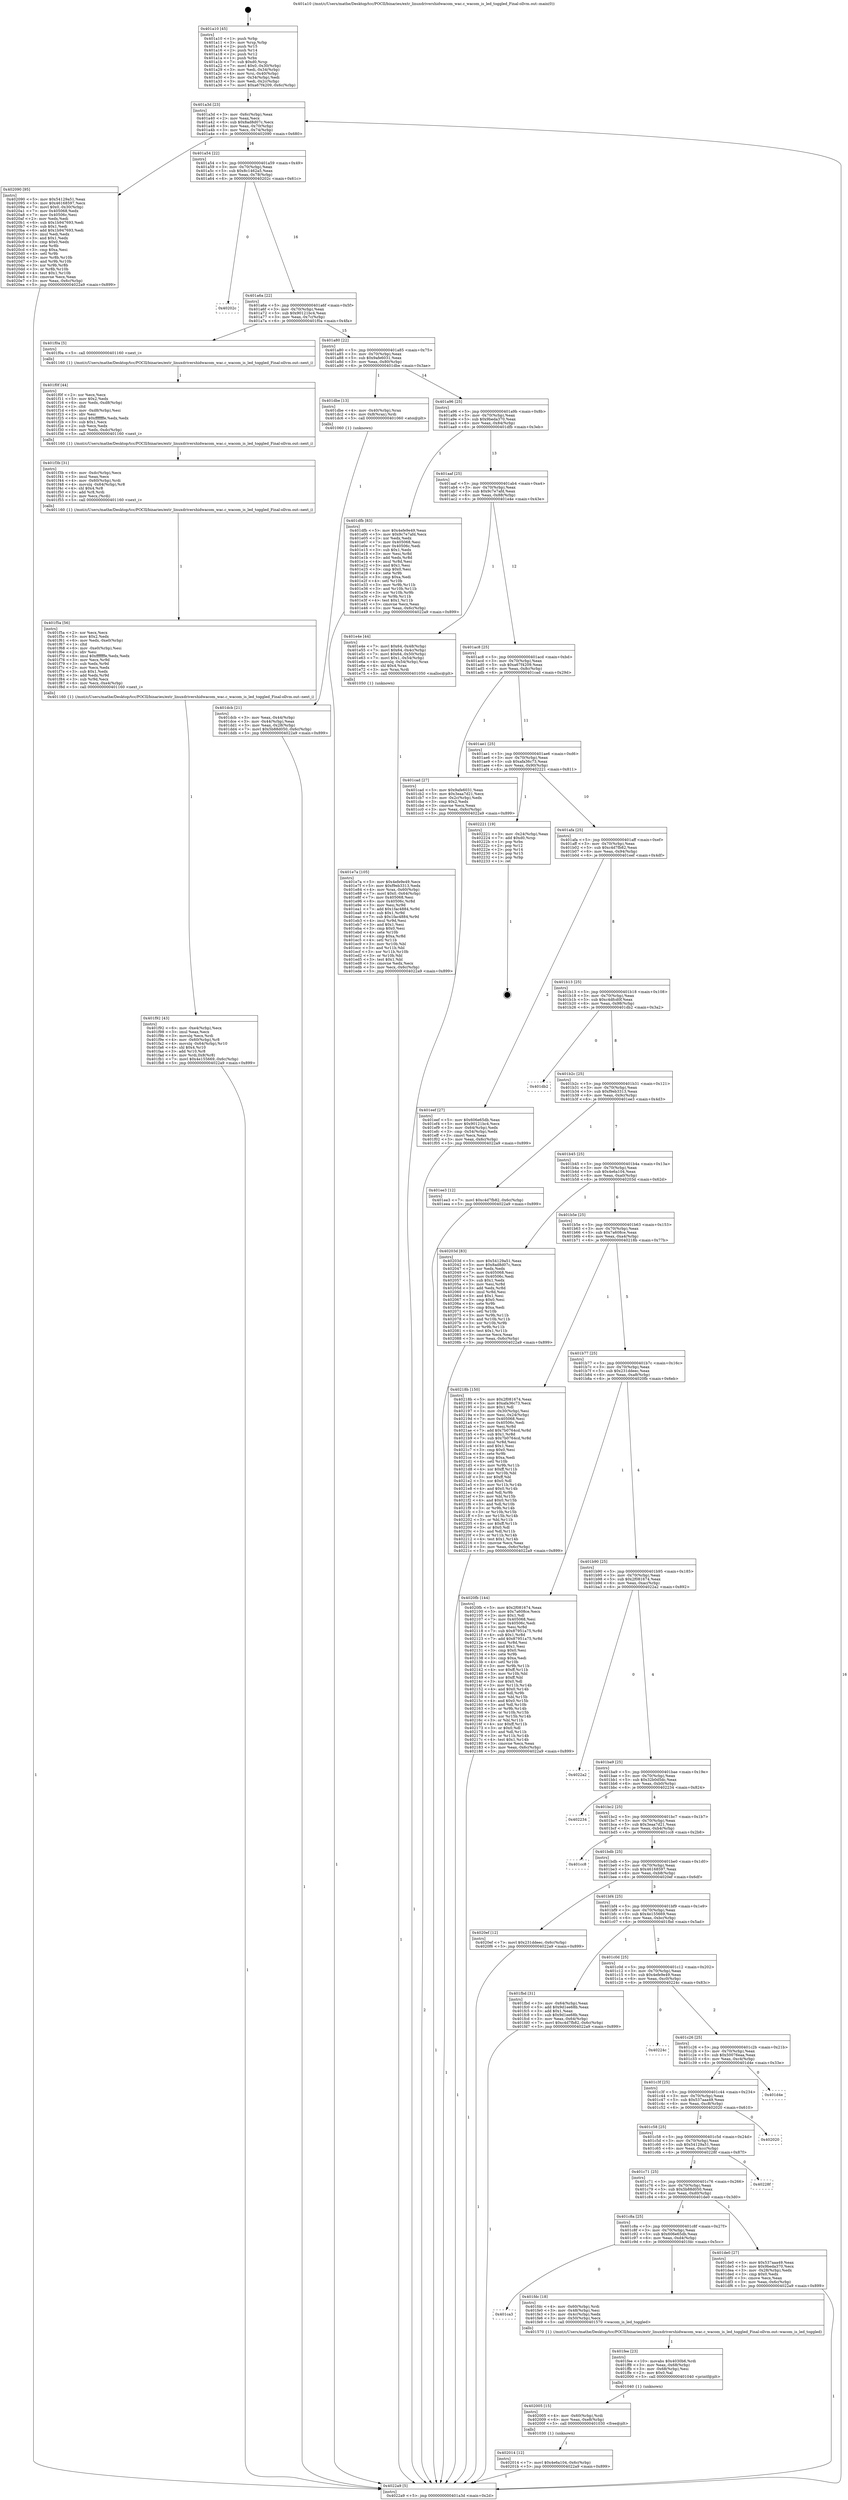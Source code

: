 digraph "0x401a10" {
  label = "0x401a10 (/mnt/c/Users/mathe/Desktop/tcc/POCII/binaries/extr_linuxdrivershidwacom_wac.c_wacom_is_led_toggled_Final-ollvm.out::main(0))"
  labelloc = "t"
  node[shape=record]

  Entry [label="",width=0.3,height=0.3,shape=circle,fillcolor=black,style=filled]
  "0x401a3d" [label="{
     0x401a3d [23]\l
     | [instrs]\l
     &nbsp;&nbsp;0x401a3d \<+3\>: mov -0x6c(%rbp),%eax\l
     &nbsp;&nbsp;0x401a40 \<+2\>: mov %eax,%ecx\l
     &nbsp;&nbsp;0x401a42 \<+6\>: sub $0x8ad8d07c,%ecx\l
     &nbsp;&nbsp;0x401a48 \<+3\>: mov %eax,-0x70(%rbp)\l
     &nbsp;&nbsp;0x401a4b \<+3\>: mov %ecx,-0x74(%rbp)\l
     &nbsp;&nbsp;0x401a4e \<+6\>: je 0000000000402090 \<main+0x680\>\l
  }"]
  "0x402090" [label="{
     0x402090 [95]\l
     | [instrs]\l
     &nbsp;&nbsp;0x402090 \<+5\>: mov $0x54129a51,%eax\l
     &nbsp;&nbsp;0x402095 \<+5\>: mov $0x46168597,%ecx\l
     &nbsp;&nbsp;0x40209a \<+7\>: movl $0x0,-0x30(%rbp)\l
     &nbsp;&nbsp;0x4020a1 \<+7\>: mov 0x405068,%edx\l
     &nbsp;&nbsp;0x4020a8 \<+7\>: mov 0x40506c,%esi\l
     &nbsp;&nbsp;0x4020af \<+2\>: mov %edx,%edi\l
     &nbsp;&nbsp;0x4020b1 \<+6\>: sub $0x1b947693,%edi\l
     &nbsp;&nbsp;0x4020b7 \<+3\>: sub $0x1,%edi\l
     &nbsp;&nbsp;0x4020ba \<+6\>: add $0x1b947693,%edi\l
     &nbsp;&nbsp;0x4020c0 \<+3\>: imul %edi,%edx\l
     &nbsp;&nbsp;0x4020c3 \<+3\>: and $0x1,%edx\l
     &nbsp;&nbsp;0x4020c6 \<+3\>: cmp $0x0,%edx\l
     &nbsp;&nbsp;0x4020c9 \<+4\>: sete %r8b\l
     &nbsp;&nbsp;0x4020cd \<+3\>: cmp $0xa,%esi\l
     &nbsp;&nbsp;0x4020d0 \<+4\>: setl %r9b\l
     &nbsp;&nbsp;0x4020d4 \<+3\>: mov %r8b,%r10b\l
     &nbsp;&nbsp;0x4020d7 \<+3\>: and %r9b,%r10b\l
     &nbsp;&nbsp;0x4020da \<+3\>: xor %r9b,%r8b\l
     &nbsp;&nbsp;0x4020dd \<+3\>: or %r8b,%r10b\l
     &nbsp;&nbsp;0x4020e0 \<+4\>: test $0x1,%r10b\l
     &nbsp;&nbsp;0x4020e4 \<+3\>: cmovne %ecx,%eax\l
     &nbsp;&nbsp;0x4020e7 \<+3\>: mov %eax,-0x6c(%rbp)\l
     &nbsp;&nbsp;0x4020ea \<+5\>: jmp 00000000004022a9 \<main+0x899\>\l
  }"]
  "0x401a54" [label="{
     0x401a54 [22]\l
     | [instrs]\l
     &nbsp;&nbsp;0x401a54 \<+5\>: jmp 0000000000401a59 \<main+0x49\>\l
     &nbsp;&nbsp;0x401a59 \<+3\>: mov -0x70(%rbp),%eax\l
     &nbsp;&nbsp;0x401a5c \<+5\>: sub $0x8c1462a5,%eax\l
     &nbsp;&nbsp;0x401a61 \<+3\>: mov %eax,-0x78(%rbp)\l
     &nbsp;&nbsp;0x401a64 \<+6\>: je 000000000040202c \<main+0x61c\>\l
  }"]
  Exit [label="",width=0.3,height=0.3,shape=circle,fillcolor=black,style=filled,peripheries=2]
  "0x40202c" [label="{
     0x40202c\l
  }", style=dashed]
  "0x401a6a" [label="{
     0x401a6a [22]\l
     | [instrs]\l
     &nbsp;&nbsp;0x401a6a \<+5\>: jmp 0000000000401a6f \<main+0x5f\>\l
     &nbsp;&nbsp;0x401a6f \<+3\>: mov -0x70(%rbp),%eax\l
     &nbsp;&nbsp;0x401a72 \<+5\>: sub $0x90121bc4,%eax\l
     &nbsp;&nbsp;0x401a77 \<+3\>: mov %eax,-0x7c(%rbp)\l
     &nbsp;&nbsp;0x401a7a \<+6\>: je 0000000000401f0a \<main+0x4fa\>\l
  }"]
  "0x402014" [label="{
     0x402014 [12]\l
     | [instrs]\l
     &nbsp;&nbsp;0x402014 \<+7\>: movl $0x4e6a104,-0x6c(%rbp)\l
     &nbsp;&nbsp;0x40201b \<+5\>: jmp 00000000004022a9 \<main+0x899\>\l
  }"]
  "0x401f0a" [label="{
     0x401f0a [5]\l
     | [instrs]\l
     &nbsp;&nbsp;0x401f0a \<+5\>: call 0000000000401160 \<next_i\>\l
     | [calls]\l
     &nbsp;&nbsp;0x401160 \{1\} (/mnt/c/Users/mathe/Desktop/tcc/POCII/binaries/extr_linuxdrivershidwacom_wac.c_wacom_is_led_toggled_Final-ollvm.out::next_i)\l
  }"]
  "0x401a80" [label="{
     0x401a80 [22]\l
     | [instrs]\l
     &nbsp;&nbsp;0x401a80 \<+5\>: jmp 0000000000401a85 \<main+0x75\>\l
     &nbsp;&nbsp;0x401a85 \<+3\>: mov -0x70(%rbp),%eax\l
     &nbsp;&nbsp;0x401a88 \<+5\>: sub $0x9afe6031,%eax\l
     &nbsp;&nbsp;0x401a8d \<+3\>: mov %eax,-0x80(%rbp)\l
     &nbsp;&nbsp;0x401a90 \<+6\>: je 0000000000401dbe \<main+0x3ae\>\l
  }"]
  "0x402005" [label="{
     0x402005 [15]\l
     | [instrs]\l
     &nbsp;&nbsp;0x402005 \<+4\>: mov -0x60(%rbp),%rdi\l
     &nbsp;&nbsp;0x402009 \<+6\>: mov %eax,-0xe8(%rbp)\l
     &nbsp;&nbsp;0x40200f \<+5\>: call 0000000000401030 \<free@plt\>\l
     | [calls]\l
     &nbsp;&nbsp;0x401030 \{1\} (unknown)\l
  }"]
  "0x401dbe" [label="{
     0x401dbe [13]\l
     | [instrs]\l
     &nbsp;&nbsp;0x401dbe \<+4\>: mov -0x40(%rbp),%rax\l
     &nbsp;&nbsp;0x401dc2 \<+4\>: mov 0x8(%rax),%rdi\l
     &nbsp;&nbsp;0x401dc6 \<+5\>: call 0000000000401060 \<atoi@plt\>\l
     | [calls]\l
     &nbsp;&nbsp;0x401060 \{1\} (unknown)\l
  }"]
  "0x401a96" [label="{
     0x401a96 [25]\l
     | [instrs]\l
     &nbsp;&nbsp;0x401a96 \<+5\>: jmp 0000000000401a9b \<main+0x8b\>\l
     &nbsp;&nbsp;0x401a9b \<+3\>: mov -0x70(%rbp),%eax\l
     &nbsp;&nbsp;0x401a9e \<+5\>: sub $0x9beda370,%eax\l
     &nbsp;&nbsp;0x401aa3 \<+6\>: mov %eax,-0x84(%rbp)\l
     &nbsp;&nbsp;0x401aa9 \<+6\>: je 0000000000401dfb \<main+0x3eb\>\l
  }"]
  "0x401fee" [label="{
     0x401fee [23]\l
     | [instrs]\l
     &nbsp;&nbsp;0x401fee \<+10\>: movabs $0x4030b6,%rdi\l
     &nbsp;&nbsp;0x401ff8 \<+3\>: mov %eax,-0x68(%rbp)\l
     &nbsp;&nbsp;0x401ffb \<+3\>: mov -0x68(%rbp),%esi\l
     &nbsp;&nbsp;0x401ffe \<+2\>: mov $0x0,%al\l
     &nbsp;&nbsp;0x402000 \<+5\>: call 0000000000401040 \<printf@plt\>\l
     | [calls]\l
     &nbsp;&nbsp;0x401040 \{1\} (unknown)\l
  }"]
  "0x401dfb" [label="{
     0x401dfb [83]\l
     | [instrs]\l
     &nbsp;&nbsp;0x401dfb \<+5\>: mov $0x4efe9e49,%eax\l
     &nbsp;&nbsp;0x401e00 \<+5\>: mov $0x9c7e7afd,%ecx\l
     &nbsp;&nbsp;0x401e05 \<+2\>: xor %edx,%edx\l
     &nbsp;&nbsp;0x401e07 \<+7\>: mov 0x405068,%esi\l
     &nbsp;&nbsp;0x401e0e \<+7\>: mov 0x40506c,%edi\l
     &nbsp;&nbsp;0x401e15 \<+3\>: sub $0x1,%edx\l
     &nbsp;&nbsp;0x401e18 \<+3\>: mov %esi,%r8d\l
     &nbsp;&nbsp;0x401e1b \<+3\>: add %edx,%r8d\l
     &nbsp;&nbsp;0x401e1e \<+4\>: imul %r8d,%esi\l
     &nbsp;&nbsp;0x401e22 \<+3\>: and $0x1,%esi\l
     &nbsp;&nbsp;0x401e25 \<+3\>: cmp $0x0,%esi\l
     &nbsp;&nbsp;0x401e28 \<+4\>: sete %r9b\l
     &nbsp;&nbsp;0x401e2c \<+3\>: cmp $0xa,%edi\l
     &nbsp;&nbsp;0x401e2f \<+4\>: setl %r10b\l
     &nbsp;&nbsp;0x401e33 \<+3\>: mov %r9b,%r11b\l
     &nbsp;&nbsp;0x401e36 \<+3\>: and %r10b,%r11b\l
     &nbsp;&nbsp;0x401e39 \<+3\>: xor %r10b,%r9b\l
     &nbsp;&nbsp;0x401e3c \<+3\>: or %r9b,%r11b\l
     &nbsp;&nbsp;0x401e3f \<+4\>: test $0x1,%r11b\l
     &nbsp;&nbsp;0x401e43 \<+3\>: cmovne %ecx,%eax\l
     &nbsp;&nbsp;0x401e46 \<+3\>: mov %eax,-0x6c(%rbp)\l
     &nbsp;&nbsp;0x401e49 \<+5\>: jmp 00000000004022a9 \<main+0x899\>\l
  }"]
  "0x401aaf" [label="{
     0x401aaf [25]\l
     | [instrs]\l
     &nbsp;&nbsp;0x401aaf \<+5\>: jmp 0000000000401ab4 \<main+0xa4\>\l
     &nbsp;&nbsp;0x401ab4 \<+3\>: mov -0x70(%rbp),%eax\l
     &nbsp;&nbsp;0x401ab7 \<+5\>: sub $0x9c7e7afd,%eax\l
     &nbsp;&nbsp;0x401abc \<+6\>: mov %eax,-0x88(%rbp)\l
     &nbsp;&nbsp;0x401ac2 \<+6\>: je 0000000000401e4e \<main+0x43e\>\l
  }"]
  "0x401ca3" [label="{
     0x401ca3\l
  }", style=dashed]
  "0x401e4e" [label="{
     0x401e4e [44]\l
     | [instrs]\l
     &nbsp;&nbsp;0x401e4e \<+7\>: movl $0x64,-0x48(%rbp)\l
     &nbsp;&nbsp;0x401e55 \<+7\>: movl $0x64,-0x4c(%rbp)\l
     &nbsp;&nbsp;0x401e5c \<+7\>: movl $0x64,-0x50(%rbp)\l
     &nbsp;&nbsp;0x401e63 \<+7\>: movl $0x1,-0x54(%rbp)\l
     &nbsp;&nbsp;0x401e6a \<+4\>: movslq -0x54(%rbp),%rax\l
     &nbsp;&nbsp;0x401e6e \<+4\>: shl $0x4,%rax\l
     &nbsp;&nbsp;0x401e72 \<+3\>: mov %rax,%rdi\l
     &nbsp;&nbsp;0x401e75 \<+5\>: call 0000000000401050 \<malloc@plt\>\l
     | [calls]\l
     &nbsp;&nbsp;0x401050 \{1\} (unknown)\l
  }"]
  "0x401ac8" [label="{
     0x401ac8 [25]\l
     | [instrs]\l
     &nbsp;&nbsp;0x401ac8 \<+5\>: jmp 0000000000401acd \<main+0xbd\>\l
     &nbsp;&nbsp;0x401acd \<+3\>: mov -0x70(%rbp),%eax\l
     &nbsp;&nbsp;0x401ad0 \<+5\>: sub $0xa67f4209,%eax\l
     &nbsp;&nbsp;0x401ad5 \<+6\>: mov %eax,-0x8c(%rbp)\l
     &nbsp;&nbsp;0x401adb \<+6\>: je 0000000000401cad \<main+0x29d\>\l
  }"]
  "0x401fdc" [label="{
     0x401fdc [18]\l
     | [instrs]\l
     &nbsp;&nbsp;0x401fdc \<+4\>: mov -0x60(%rbp),%rdi\l
     &nbsp;&nbsp;0x401fe0 \<+3\>: mov -0x48(%rbp),%esi\l
     &nbsp;&nbsp;0x401fe3 \<+3\>: mov -0x4c(%rbp),%edx\l
     &nbsp;&nbsp;0x401fe6 \<+3\>: mov -0x50(%rbp),%ecx\l
     &nbsp;&nbsp;0x401fe9 \<+5\>: call 0000000000401570 \<wacom_is_led_toggled\>\l
     | [calls]\l
     &nbsp;&nbsp;0x401570 \{1\} (/mnt/c/Users/mathe/Desktop/tcc/POCII/binaries/extr_linuxdrivershidwacom_wac.c_wacom_is_led_toggled_Final-ollvm.out::wacom_is_led_toggled)\l
  }"]
  "0x401cad" [label="{
     0x401cad [27]\l
     | [instrs]\l
     &nbsp;&nbsp;0x401cad \<+5\>: mov $0x9afe6031,%eax\l
     &nbsp;&nbsp;0x401cb2 \<+5\>: mov $0x3eaa7d21,%ecx\l
     &nbsp;&nbsp;0x401cb7 \<+3\>: mov -0x2c(%rbp),%edx\l
     &nbsp;&nbsp;0x401cba \<+3\>: cmp $0x2,%edx\l
     &nbsp;&nbsp;0x401cbd \<+3\>: cmovne %ecx,%eax\l
     &nbsp;&nbsp;0x401cc0 \<+3\>: mov %eax,-0x6c(%rbp)\l
     &nbsp;&nbsp;0x401cc3 \<+5\>: jmp 00000000004022a9 \<main+0x899\>\l
  }"]
  "0x401ae1" [label="{
     0x401ae1 [25]\l
     | [instrs]\l
     &nbsp;&nbsp;0x401ae1 \<+5\>: jmp 0000000000401ae6 \<main+0xd6\>\l
     &nbsp;&nbsp;0x401ae6 \<+3\>: mov -0x70(%rbp),%eax\l
     &nbsp;&nbsp;0x401ae9 \<+5\>: sub $0xafa36c73,%eax\l
     &nbsp;&nbsp;0x401aee \<+6\>: mov %eax,-0x90(%rbp)\l
     &nbsp;&nbsp;0x401af4 \<+6\>: je 0000000000402221 \<main+0x811\>\l
  }"]
  "0x4022a9" [label="{
     0x4022a9 [5]\l
     | [instrs]\l
     &nbsp;&nbsp;0x4022a9 \<+5\>: jmp 0000000000401a3d \<main+0x2d\>\l
  }"]
  "0x401a10" [label="{
     0x401a10 [45]\l
     | [instrs]\l
     &nbsp;&nbsp;0x401a10 \<+1\>: push %rbp\l
     &nbsp;&nbsp;0x401a11 \<+3\>: mov %rsp,%rbp\l
     &nbsp;&nbsp;0x401a14 \<+2\>: push %r15\l
     &nbsp;&nbsp;0x401a16 \<+2\>: push %r14\l
     &nbsp;&nbsp;0x401a18 \<+2\>: push %r12\l
     &nbsp;&nbsp;0x401a1a \<+1\>: push %rbx\l
     &nbsp;&nbsp;0x401a1b \<+7\>: sub $0xd0,%rsp\l
     &nbsp;&nbsp;0x401a22 \<+7\>: movl $0x0,-0x30(%rbp)\l
     &nbsp;&nbsp;0x401a29 \<+3\>: mov %edi,-0x34(%rbp)\l
     &nbsp;&nbsp;0x401a2c \<+4\>: mov %rsi,-0x40(%rbp)\l
     &nbsp;&nbsp;0x401a30 \<+3\>: mov -0x34(%rbp),%edi\l
     &nbsp;&nbsp;0x401a33 \<+3\>: mov %edi,-0x2c(%rbp)\l
     &nbsp;&nbsp;0x401a36 \<+7\>: movl $0xa67f4209,-0x6c(%rbp)\l
  }"]
  "0x401dcb" [label="{
     0x401dcb [21]\l
     | [instrs]\l
     &nbsp;&nbsp;0x401dcb \<+3\>: mov %eax,-0x44(%rbp)\l
     &nbsp;&nbsp;0x401dce \<+3\>: mov -0x44(%rbp),%eax\l
     &nbsp;&nbsp;0x401dd1 \<+3\>: mov %eax,-0x28(%rbp)\l
     &nbsp;&nbsp;0x401dd4 \<+7\>: movl $0x5b88d050,-0x6c(%rbp)\l
     &nbsp;&nbsp;0x401ddb \<+5\>: jmp 00000000004022a9 \<main+0x899\>\l
  }"]
  "0x401f92" [label="{
     0x401f92 [43]\l
     | [instrs]\l
     &nbsp;&nbsp;0x401f92 \<+6\>: mov -0xe4(%rbp),%ecx\l
     &nbsp;&nbsp;0x401f98 \<+3\>: imul %eax,%ecx\l
     &nbsp;&nbsp;0x401f9b \<+3\>: movslq %ecx,%rdi\l
     &nbsp;&nbsp;0x401f9e \<+4\>: mov -0x60(%rbp),%r8\l
     &nbsp;&nbsp;0x401fa2 \<+4\>: movslq -0x64(%rbp),%r10\l
     &nbsp;&nbsp;0x401fa6 \<+4\>: shl $0x4,%r10\l
     &nbsp;&nbsp;0x401faa \<+3\>: add %r10,%r8\l
     &nbsp;&nbsp;0x401fad \<+4\>: mov %rdi,0x8(%r8)\l
     &nbsp;&nbsp;0x401fb1 \<+7\>: movl $0x4e155669,-0x6c(%rbp)\l
     &nbsp;&nbsp;0x401fb8 \<+5\>: jmp 00000000004022a9 \<main+0x899\>\l
  }"]
  "0x402221" [label="{
     0x402221 [19]\l
     | [instrs]\l
     &nbsp;&nbsp;0x402221 \<+3\>: mov -0x24(%rbp),%eax\l
     &nbsp;&nbsp;0x402224 \<+7\>: add $0xd0,%rsp\l
     &nbsp;&nbsp;0x40222b \<+1\>: pop %rbx\l
     &nbsp;&nbsp;0x40222c \<+2\>: pop %r12\l
     &nbsp;&nbsp;0x40222e \<+2\>: pop %r14\l
     &nbsp;&nbsp;0x402230 \<+2\>: pop %r15\l
     &nbsp;&nbsp;0x402232 \<+1\>: pop %rbp\l
     &nbsp;&nbsp;0x402233 \<+1\>: ret\l
  }"]
  "0x401afa" [label="{
     0x401afa [25]\l
     | [instrs]\l
     &nbsp;&nbsp;0x401afa \<+5\>: jmp 0000000000401aff \<main+0xef\>\l
     &nbsp;&nbsp;0x401aff \<+3\>: mov -0x70(%rbp),%eax\l
     &nbsp;&nbsp;0x401b02 \<+5\>: sub $0xc4d7fb82,%eax\l
     &nbsp;&nbsp;0x401b07 \<+6\>: mov %eax,-0x94(%rbp)\l
     &nbsp;&nbsp;0x401b0d \<+6\>: je 0000000000401eef \<main+0x4df\>\l
  }"]
  "0x401f5a" [label="{
     0x401f5a [56]\l
     | [instrs]\l
     &nbsp;&nbsp;0x401f5a \<+2\>: xor %ecx,%ecx\l
     &nbsp;&nbsp;0x401f5c \<+5\>: mov $0x2,%edx\l
     &nbsp;&nbsp;0x401f61 \<+6\>: mov %edx,-0xe0(%rbp)\l
     &nbsp;&nbsp;0x401f67 \<+1\>: cltd\l
     &nbsp;&nbsp;0x401f68 \<+6\>: mov -0xe0(%rbp),%esi\l
     &nbsp;&nbsp;0x401f6e \<+2\>: idiv %esi\l
     &nbsp;&nbsp;0x401f70 \<+6\>: imul $0xfffffffe,%edx,%edx\l
     &nbsp;&nbsp;0x401f76 \<+3\>: mov %ecx,%r9d\l
     &nbsp;&nbsp;0x401f79 \<+3\>: sub %edx,%r9d\l
     &nbsp;&nbsp;0x401f7c \<+2\>: mov %ecx,%edx\l
     &nbsp;&nbsp;0x401f7e \<+3\>: sub $0x1,%edx\l
     &nbsp;&nbsp;0x401f81 \<+3\>: add %edx,%r9d\l
     &nbsp;&nbsp;0x401f84 \<+3\>: sub %r9d,%ecx\l
     &nbsp;&nbsp;0x401f87 \<+6\>: mov %ecx,-0xe4(%rbp)\l
     &nbsp;&nbsp;0x401f8d \<+5\>: call 0000000000401160 \<next_i\>\l
     | [calls]\l
     &nbsp;&nbsp;0x401160 \{1\} (/mnt/c/Users/mathe/Desktop/tcc/POCII/binaries/extr_linuxdrivershidwacom_wac.c_wacom_is_led_toggled_Final-ollvm.out::next_i)\l
  }"]
  "0x401eef" [label="{
     0x401eef [27]\l
     | [instrs]\l
     &nbsp;&nbsp;0x401eef \<+5\>: mov $0x606e65db,%eax\l
     &nbsp;&nbsp;0x401ef4 \<+5\>: mov $0x90121bc4,%ecx\l
     &nbsp;&nbsp;0x401ef9 \<+3\>: mov -0x64(%rbp),%edx\l
     &nbsp;&nbsp;0x401efc \<+3\>: cmp -0x54(%rbp),%edx\l
     &nbsp;&nbsp;0x401eff \<+3\>: cmovl %ecx,%eax\l
     &nbsp;&nbsp;0x401f02 \<+3\>: mov %eax,-0x6c(%rbp)\l
     &nbsp;&nbsp;0x401f05 \<+5\>: jmp 00000000004022a9 \<main+0x899\>\l
  }"]
  "0x401b13" [label="{
     0x401b13 [25]\l
     | [instrs]\l
     &nbsp;&nbsp;0x401b13 \<+5\>: jmp 0000000000401b18 \<main+0x108\>\l
     &nbsp;&nbsp;0x401b18 \<+3\>: mov -0x70(%rbp),%eax\l
     &nbsp;&nbsp;0x401b1b \<+5\>: sub $0xc4dfcd0f,%eax\l
     &nbsp;&nbsp;0x401b20 \<+6\>: mov %eax,-0x98(%rbp)\l
     &nbsp;&nbsp;0x401b26 \<+6\>: je 0000000000401db2 \<main+0x3a2\>\l
  }"]
  "0x401f3b" [label="{
     0x401f3b [31]\l
     | [instrs]\l
     &nbsp;&nbsp;0x401f3b \<+6\>: mov -0xdc(%rbp),%ecx\l
     &nbsp;&nbsp;0x401f41 \<+3\>: imul %eax,%ecx\l
     &nbsp;&nbsp;0x401f44 \<+4\>: mov -0x60(%rbp),%rdi\l
     &nbsp;&nbsp;0x401f48 \<+4\>: movslq -0x64(%rbp),%r8\l
     &nbsp;&nbsp;0x401f4c \<+4\>: shl $0x4,%r8\l
     &nbsp;&nbsp;0x401f50 \<+3\>: add %r8,%rdi\l
     &nbsp;&nbsp;0x401f53 \<+2\>: mov %ecx,(%rdi)\l
     &nbsp;&nbsp;0x401f55 \<+5\>: call 0000000000401160 \<next_i\>\l
     | [calls]\l
     &nbsp;&nbsp;0x401160 \{1\} (/mnt/c/Users/mathe/Desktop/tcc/POCII/binaries/extr_linuxdrivershidwacom_wac.c_wacom_is_led_toggled_Final-ollvm.out::next_i)\l
  }"]
  "0x401db2" [label="{
     0x401db2\l
  }", style=dashed]
  "0x401b2c" [label="{
     0x401b2c [25]\l
     | [instrs]\l
     &nbsp;&nbsp;0x401b2c \<+5\>: jmp 0000000000401b31 \<main+0x121\>\l
     &nbsp;&nbsp;0x401b31 \<+3\>: mov -0x70(%rbp),%eax\l
     &nbsp;&nbsp;0x401b34 \<+5\>: sub $0xf9eb3313,%eax\l
     &nbsp;&nbsp;0x401b39 \<+6\>: mov %eax,-0x9c(%rbp)\l
     &nbsp;&nbsp;0x401b3f \<+6\>: je 0000000000401ee3 \<main+0x4d3\>\l
  }"]
  "0x401f0f" [label="{
     0x401f0f [44]\l
     | [instrs]\l
     &nbsp;&nbsp;0x401f0f \<+2\>: xor %ecx,%ecx\l
     &nbsp;&nbsp;0x401f11 \<+5\>: mov $0x2,%edx\l
     &nbsp;&nbsp;0x401f16 \<+6\>: mov %edx,-0xd8(%rbp)\l
     &nbsp;&nbsp;0x401f1c \<+1\>: cltd\l
     &nbsp;&nbsp;0x401f1d \<+6\>: mov -0xd8(%rbp),%esi\l
     &nbsp;&nbsp;0x401f23 \<+2\>: idiv %esi\l
     &nbsp;&nbsp;0x401f25 \<+6\>: imul $0xfffffffe,%edx,%edx\l
     &nbsp;&nbsp;0x401f2b \<+3\>: sub $0x1,%ecx\l
     &nbsp;&nbsp;0x401f2e \<+2\>: sub %ecx,%edx\l
     &nbsp;&nbsp;0x401f30 \<+6\>: mov %edx,-0xdc(%rbp)\l
     &nbsp;&nbsp;0x401f36 \<+5\>: call 0000000000401160 \<next_i\>\l
     | [calls]\l
     &nbsp;&nbsp;0x401160 \{1\} (/mnt/c/Users/mathe/Desktop/tcc/POCII/binaries/extr_linuxdrivershidwacom_wac.c_wacom_is_led_toggled_Final-ollvm.out::next_i)\l
  }"]
  "0x401ee3" [label="{
     0x401ee3 [12]\l
     | [instrs]\l
     &nbsp;&nbsp;0x401ee3 \<+7\>: movl $0xc4d7fb82,-0x6c(%rbp)\l
     &nbsp;&nbsp;0x401eea \<+5\>: jmp 00000000004022a9 \<main+0x899\>\l
  }"]
  "0x401b45" [label="{
     0x401b45 [25]\l
     | [instrs]\l
     &nbsp;&nbsp;0x401b45 \<+5\>: jmp 0000000000401b4a \<main+0x13a\>\l
     &nbsp;&nbsp;0x401b4a \<+3\>: mov -0x70(%rbp),%eax\l
     &nbsp;&nbsp;0x401b4d \<+5\>: sub $0x4e6a104,%eax\l
     &nbsp;&nbsp;0x401b52 \<+6\>: mov %eax,-0xa0(%rbp)\l
     &nbsp;&nbsp;0x401b58 \<+6\>: je 000000000040203d \<main+0x62d\>\l
  }"]
  "0x401e7a" [label="{
     0x401e7a [105]\l
     | [instrs]\l
     &nbsp;&nbsp;0x401e7a \<+5\>: mov $0x4efe9e49,%ecx\l
     &nbsp;&nbsp;0x401e7f \<+5\>: mov $0xf9eb3313,%edx\l
     &nbsp;&nbsp;0x401e84 \<+4\>: mov %rax,-0x60(%rbp)\l
     &nbsp;&nbsp;0x401e88 \<+7\>: movl $0x0,-0x64(%rbp)\l
     &nbsp;&nbsp;0x401e8f \<+7\>: mov 0x405068,%esi\l
     &nbsp;&nbsp;0x401e96 \<+8\>: mov 0x40506c,%r8d\l
     &nbsp;&nbsp;0x401e9e \<+3\>: mov %esi,%r9d\l
     &nbsp;&nbsp;0x401ea1 \<+7\>: add $0x1fac4884,%r9d\l
     &nbsp;&nbsp;0x401ea8 \<+4\>: sub $0x1,%r9d\l
     &nbsp;&nbsp;0x401eac \<+7\>: sub $0x1fac4884,%r9d\l
     &nbsp;&nbsp;0x401eb3 \<+4\>: imul %r9d,%esi\l
     &nbsp;&nbsp;0x401eb7 \<+3\>: and $0x1,%esi\l
     &nbsp;&nbsp;0x401eba \<+3\>: cmp $0x0,%esi\l
     &nbsp;&nbsp;0x401ebd \<+4\>: sete %r10b\l
     &nbsp;&nbsp;0x401ec1 \<+4\>: cmp $0xa,%r8d\l
     &nbsp;&nbsp;0x401ec5 \<+4\>: setl %r11b\l
     &nbsp;&nbsp;0x401ec9 \<+3\>: mov %r10b,%bl\l
     &nbsp;&nbsp;0x401ecc \<+3\>: and %r11b,%bl\l
     &nbsp;&nbsp;0x401ecf \<+3\>: xor %r11b,%r10b\l
     &nbsp;&nbsp;0x401ed2 \<+3\>: or %r10b,%bl\l
     &nbsp;&nbsp;0x401ed5 \<+3\>: test $0x1,%bl\l
     &nbsp;&nbsp;0x401ed8 \<+3\>: cmovne %edx,%ecx\l
     &nbsp;&nbsp;0x401edb \<+3\>: mov %ecx,-0x6c(%rbp)\l
     &nbsp;&nbsp;0x401ede \<+5\>: jmp 00000000004022a9 \<main+0x899\>\l
  }"]
  "0x40203d" [label="{
     0x40203d [83]\l
     | [instrs]\l
     &nbsp;&nbsp;0x40203d \<+5\>: mov $0x54129a51,%eax\l
     &nbsp;&nbsp;0x402042 \<+5\>: mov $0x8ad8d07c,%ecx\l
     &nbsp;&nbsp;0x402047 \<+2\>: xor %edx,%edx\l
     &nbsp;&nbsp;0x402049 \<+7\>: mov 0x405068,%esi\l
     &nbsp;&nbsp;0x402050 \<+7\>: mov 0x40506c,%edi\l
     &nbsp;&nbsp;0x402057 \<+3\>: sub $0x1,%edx\l
     &nbsp;&nbsp;0x40205a \<+3\>: mov %esi,%r8d\l
     &nbsp;&nbsp;0x40205d \<+3\>: add %edx,%r8d\l
     &nbsp;&nbsp;0x402060 \<+4\>: imul %r8d,%esi\l
     &nbsp;&nbsp;0x402064 \<+3\>: and $0x1,%esi\l
     &nbsp;&nbsp;0x402067 \<+3\>: cmp $0x0,%esi\l
     &nbsp;&nbsp;0x40206a \<+4\>: sete %r9b\l
     &nbsp;&nbsp;0x40206e \<+3\>: cmp $0xa,%edi\l
     &nbsp;&nbsp;0x402071 \<+4\>: setl %r10b\l
     &nbsp;&nbsp;0x402075 \<+3\>: mov %r9b,%r11b\l
     &nbsp;&nbsp;0x402078 \<+3\>: and %r10b,%r11b\l
     &nbsp;&nbsp;0x40207b \<+3\>: xor %r10b,%r9b\l
     &nbsp;&nbsp;0x40207e \<+3\>: or %r9b,%r11b\l
     &nbsp;&nbsp;0x402081 \<+4\>: test $0x1,%r11b\l
     &nbsp;&nbsp;0x402085 \<+3\>: cmovne %ecx,%eax\l
     &nbsp;&nbsp;0x402088 \<+3\>: mov %eax,-0x6c(%rbp)\l
     &nbsp;&nbsp;0x40208b \<+5\>: jmp 00000000004022a9 \<main+0x899\>\l
  }"]
  "0x401b5e" [label="{
     0x401b5e [25]\l
     | [instrs]\l
     &nbsp;&nbsp;0x401b5e \<+5\>: jmp 0000000000401b63 \<main+0x153\>\l
     &nbsp;&nbsp;0x401b63 \<+3\>: mov -0x70(%rbp),%eax\l
     &nbsp;&nbsp;0x401b66 \<+5\>: sub $0x7a608ce,%eax\l
     &nbsp;&nbsp;0x401b6b \<+6\>: mov %eax,-0xa4(%rbp)\l
     &nbsp;&nbsp;0x401b71 \<+6\>: je 000000000040218b \<main+0x77b\>\l
  }"]
  "0x401c8a" [label="{
     0x401c8a [25]\l
     | [instrs]\l
     &nbsp;&nbsp;0x401c8a \<+5\>: jmp 0000000000401c8f \<main+0x27f\>\l
     &nbsp;&nbsp;0x401c8f \<+3\>: mov -0x70(%rbp),%eax\l
     &nbsp;&nbsp;0x401c92 \<+5\>: sub $0x606e65db,%eax\l
     &nbsp;&nbsp;0x401c97 \<+6\>: mov %eax,-0xd4(%rbp)\l
     &nbsp;&nbsp;0x401c9d \<+6\>: je 0000000000401fdc \<main+0x5cc\>\l
  }"]
  "0x40218b" [label="{
     0x40218b [150]\l
     | [instrs]\l
     &nbsp;&nbsp;0x40218b \<+5\>: mov $0x2f081674,%eax\l
     &nbsp;&nbsp;0x402190 \<+5\>: mov $0xafa36c73,%ecx\l
     &nbsp;&nbsp;0x402195 \<+2\>: mov $0x1,%dl\l
     &nbsp;&nbsp;0x402197 \<+3\>: mov -0x30(%rbp),%esi\l
     &nbsp;&nbsp;0x40219a \<+3\>: mov %esi,-0x24(%rbp)\l
     &nbsp;&nbsp;0x40219d \<+7\>: mov 0x405068,%esi\l
     &nbsp;&nbsp;0x4021a4 \<+7\>: mov 0x40506c,%edi\l
     &nbsp;&nbsp;0x4021ab \<+3\>: mov %esi,%r8d\l
     &nbsp;&nbsp;0x4021ae \<+7\>: add $0x7b0764cd,%r8d\l
     &nbsp;&nbsp;0x4021b5 \<+4\>: sub $0x1,%r8d\l
     &nbsp;&nbsp;0x4021b9 \<+7\>: sub $0x7b0764cd,%r8d\l
     &nbsp;&nbsp;0x4021c0 \<+4\>: imul %r8d,%esi\l
     &nbsp;&nbsp;0x4021c4 \<+3\>: and $0x1,%esi\l
     &nbsp;&nbsp;0x4021c7 \<+3\>: cmp $0x0,%esi\l
     &nbsp;&nbsp;0x4021ca \<+4\>: sete %r9b\l
     &nbsp;&nbsp;0x4021ce \<+3\>: cmp $0xa,%edi\l
     &nbsp;&nbsp;0x4021d1 \<+4\>: setl %r10b\l
     &nbsp;&nbsp;0x4021d5 \<+3\>: mov %r9b,%r11b\l
     &nbsp;&nbsp;0x4021d8 \<+4\>: xor $0xff,%r11b\l
     &nbsp;&nbsp;0x4021dc \<+3\>: mov %r10b,%bl\l
     &nbsp;&nbsp;0x4021df \<+3\>: xor $0xff,%bl\l
     &nbsp;&nbsp;0x4021e2 \<+3\>: xor $0x0,%dl\l
     &nbsp;&nbsp;0x4021e5 \<+3\>: mov %r11b,%r14b\l
     &nbsp;&nbsp;0x4021e8 \<+4\>: and $0x0,%r14b\l
     &nbsp;&nbsp;0x4021ec \<+3\>: and %dl,%r9b\l
     &nbsp;&nbsp;0x4021ef \<+3\>: mov %bl,%r15b\l
     &nbsp;&nbsp;0x4021f2 \<+4\>: and $0x0,%r15b\l
     &nbsp;&nbsp;0x4021f6 \<+3\>: and %dl,%r10b\l
     &nbsp;&nbsp;0x4021f9 \<+3\>: or %r9b,%r14b\l
     &nbsp;&nbsp;0x4021fc \<+3\>: or %r10b,%r15b\l
     &nbsp;&nbsp;0x4021ff \<+3\>: xor %r15b,%r14b\l
     &nbsp;&nbsp;0x402202 \<+3\>: or %bl,%r11b\l
     &nbsp;&nbsp;0x402205 \<+4\>: xor $0xff,%r11b\l
     &nbsp;&nbsp;0x402209 \<+3\>: or $0x0,%dl\l
     &nbsp;&nbsp;0x40220c \<+3\>: and %dl,%r11b\l
     &nbsp;&nbsp;0x40220f \<+3\>: or %r11b,%r14b\l
     &nbsp;&nbsp;0x402212 \<+4\>: test $0x1,%r14b\l
     &nbsp;&nbsp;0x402216 \<+3\>: cmovne %ecx,%eax\l
     &nbsp;&nbsp;0x402219 \<+3\>: mov %eax,-0x6c(%rbp)\l
     &nbsp;&nbsp;0x40221c \<+5\>: jmp 00000000004022a9 \<main+0x899\>\l
  }"]
  "0x401b77" [label="{
     0x401b77 [25]\l
     | [instrs]\l
     &nbsp;&nbsp;0x401b77 \<+5\>: jmp 0000000000401b7c \<main+0x16c\>\l
     &nbsp;&nbsp;0x401b7c \<+3\>: mov -0x70(%rbp),%eax\l
     &nbsp;&nbsp;0x401b7f \<+5\>: sub $0x231ddeec,%eax\l
     &nbsp;&nbsp;0x401b84 \<+6\>: mov %eax,-0xa8(%rbp)\l
     &nbsp;&nbsp;0x401b8a \<+6\>: je 00000000004020fb \<main+0x6eb\>\l
  }"]
  "0x401de0" [label="{
     0x401de0 [27]\l
     | [instrs]\l
     &nbsp;&nbsp;0x401de0 \<+5\>: mov $0x537aaa49,%eax\l
     &nbsp;&nbsp;0x401de5 \<+5\>: mov $0x9beda370,%ecx\l
     &nbsp;&nbsp;0x401dea \<+3\>: mov -0x28(%rbp),%edx\l
     &nbsp;&nbsp;0x401ded \<+3\>: cmp $0x0,%edx\l
     &nbsp;&nbsp;0x401df0 \<+3\>: cmove %ecx,%eax\l
     &nbsp;&nbsp;0x401df3 \<+3\>: mov %eax,-0x6c(%rbp)\l
     &nbsp;&nbsp;0x401df6 \<+5\>: jmp 00000000004022a9 \<main+0x899\>\l
  }"]
  "0x4020fb" [label="{
     0x4020fb [144]\l
     | [instrs]\l
     &nbsp;&nbsp;0x4020fb \<+5\>: mov $0x2f081674,%eax\l
     &nbsp;&nbsp;0x402100 \<+5\>: mov $0x7a608ce,%ecx\l
     &nbsp;&nbsp;0x402105 \<+2\>: mov $0x1,%dl\l
     &nbsp;&nbsp;0x402107 \<+7\>: mov 0x405068,%esi\l
     &nbsp;&nbsp;0x40210e \<+7\>: mov 0x40506c,%edi\l
     &nbsp;&nbsp;0x402115 \<+3\>: mov %esi,%r8d\l
     &nbsp;&nbsp;0x402118 \<+7\>: sub $0x87951a75,%r8d\l
     &nbsp;&nbsp;0x40211f \<+4\>: sub $0x1,%r8d\l
     &nbsp;&nbsp;0x402123 \<+7\>: add $0x87951a75,%r8d\l
     &nbsp;&nbsp;0x40212a \<+4\>: imul %r8d,%esi\l
     &nbsp;&nbsp;0x40212e \<+3\>: and $0x1,%esi\l
     &nbsp;&nbsp;0x402131 \<+3\>: cmp $0x0,%esi\l
     &nbsp;&nbsp;0x402134 \<+4\>: sete %r9b\l
     &nbsp;&nbsp;0x402138 \<+3\>: cmp $0xa,%edi\l
     &nbsp;&nbsp;0x40213b \<+4\>: setl %r10b\l
     &nbsp;&nbsp;0x40213f \<+3\>: mov %r9b,%r11b\l
     &nbsp;&nbsp;0x402142 \<+4\>: xor $0xff,%r11b\l
     &nbsp;&nbsp;0x402146 \<+3\>: mov %r10b,%bl\l
     &nbsp;&nbsp;0x402149 \<+3\>: xor $0xff,%bl\l
     &nbsp;&nbsp;0x40214c \<+3\>: xor $0x0,%dl\l
     &nbsp;&nbsp;0x40214f \<+3\>: mov %r11b,%r14b\l
     &nbsp;&nbsp;0x402152 \<+4\>: and $0x0,%r14b\l
     &nbsp;&nbsp;0x402156 \<+3\>: and %dl,%r9b\l
     &nbsp;&nbsp;0x402159 \<+3\>: mov %bl,%r15b\l
     &nbsp;&nbsp;0x40215c \<+4\>: and $0x0,%r15b\l
     &nbsp;&nbsp;0x402160 \<+3\>: and %dl,%r10b\l
     &nbsp;&nbsp;0x402163 \<+3\>: or %r9b,%r14b\l
     &nbsp;&nbsp;0x402166 \<+3\>: or %r10b,%r15b\l
     &nbsp;&nbsp;0x402169 \<+3\>: xor %r15b,%r14b\l
     &nbsp;&nbsp;0x40216c \<+3\>: or %bl,%r11b\l
     &nbsp;&nbsp;0x40216f \<+4\>: xor $0xff,%r11b\l
     &nbsp;&nbsp;0x402173 \<+3\>: or $0x0,%dl\l
     &nbsp;&nbsp;0x402176 \<+3\>: and %dl,%r11b\l
     &nbsp;&nbsp;0x402179 \<+3\>: or %r11b,%r14b\l
     &nbsp;&nbsp;0x40217c \<+4\>: test $0x1,%r14b\l
     &nbsp;&nbsp;0x402180 \<+3\>: cmovne %ecx,%eax\l
     &nbsp;&nbsp;0x402183 \<+3\>: mov %eax,-0x6c(%rbp)\l
     &nbsp;&nbsp;0x402186 \<+5\>: jmp 00000000004022a9 \<main+0x899\>\l
  }"]
  "0x401b90" [label="{
     0x401b90 [25]\l
     | [instrs]\l
     &nbsp;&nbsp;0x401b90 \<+5\>: jmp 0000000000401b95 \<main+0x185\>\l
     &nbsp;&nbsp;0x401b95 \<+3\>: mov -0x70(%rbp),%eax\l
     &nbsp;&nbsp;0x401b98 \<+5\>: sub $0x2f081674,%eax\l
     &nbsp;&nbsp;0x401b9d \<+6\>: mov %eax,-0xac(%rbp)\l
     &nbsp;&nbsp;0x401ba3 \<+6\>: je 00000000004022a2 \<main+0x892\>\l
  }"]
  "0x401c71" [label="{
     0x401c71 [25]\l
     | [instrs]\l
     &nbsp;&nbsp;0x401c71 \<+5\>: jmp 0000000000401c76 \<main+0x266\>\l
     &nbsp;&nbsp;0x401c76 \<+3\>: mov -0x70(%rbp),%eax\l
     &nbsp;&nbsp;0x401c79 \<+5\>: sub $0x5b88d050,%eax\l
     &nbsp;&nbsp;0x401c7e \<+6\>: mov %eax,-0xd0(%rbp)\l
     &nbsp;&nbsp;0x401c84 \<+6\>: je 0000000000401de0 \<main+0x3d0\>\l
  }"]
  "0x4022a2" [label="{
     0x4022a2\l
  }", style=dashed]
  "0x401ba9" [label="{
     0x401ba9 [25]\l
     | [instrs]\l
     &nbsp;&nbsp;0x401ba9 \<+5\>: jmp 0000000000401bae \<main+0x19e\>\l
     &nbsp;&nbsp;0x401bae \<+3\>: mov -0x70(%rbp),%eax\l
     &nbsp;&nbsp;0x401bb1 \<+5\>: sub $0x32b0d5dc,%eax\l
     &nbsp;&nbsp;0x401bb6 \<+6\>: mov %eax,-0xb0(%rbp)\l
     &nbsp;&nbsp;0x401bbc \<+6\>: je 0000000000402234 \<main+0x824\>\l
  }"]
  "0x40228f" [label="{
     0x40228f\l
  }", style=dashed]
  "0x402234" [label="{
     0x402234\l
  }", style=dashed]
  "0x401bc2" [label="{
     0x401bc2 [25]\l
     | [instrs]\l
     &nbsp;&nbsp;0x401bc2 \<+5\>: jmp 0000000000401bc7 \<main+0x1b7\>\l
     &nbsp;&nbsp;0x401bc7 \<+3\>: mov -0x70(%rbp),%eax\l
     &nbsp;&nbsp;0x401bca \<+5\>: sub $0x3eaa7d21,%eax\l
     &nbsp;&nbsp;0x401bcf \<+6\>: mov %eax,-0xb4(%rbp)\l
     &nbsp;&nbsp;0x401bd5 \<+6\>: je 0000000000401cc8 \<main+0x2b8\>\l
  }"]
  "0x401c58" [label="{
     0x401c58 [25]\l
     | [instrs]\l
     &nbsp;&nbsp;0x401c58 \<+5\>: jmp 0000000000401c5d \<main+0x24d\>\l
     &nbsp;&nbsp;0x401c5d \<+3\>: mov -0x70(%rbp),%eax\l
     &nbsp;&nbsp;0x401c60 \<+5\>: sub $0x54129a51,%eax\l
     &nbsp;&nbsp;0x401c65 \<+6\>: mov %eax,-0xcc(%rbp)\l
     &nbsp;&nbsp;0x401c6b \<+6\>: je 000000000040228f \<main+0x87f\>\l
  }"]
  "0x401cc8" [label="{
     0x401cc8\l
  }", style=dashed]
  "0x401bdb" [label="{
     0x401bdb [25]\l
     | [instrs]\l
     &nbsp;&nbsp;0x401bdb \<+5\>: jmp 0000000000401be0 \<main+0x1d0\>\l
     &nbsp;&nbsp;0x401be0 \<+3\>: mov -0x70(%rbp),%eax\l
     &nbsp;&nbsp;0x401be3 \<+5\>: sub $0x46168597,%eax\l
     &nbsp;&nbsp;0x401be8 \<+6\>: mov %eax,-0xb8(%rbp)\l
     &nbsp;&nbsp;0x401bee \<+6\>: je 00000000004020ef \<main+0x6df\>\l
  }"]
  "0x402020" [label="{
     0x402020\l
  }", style=dashed]
  "0x4020ef" [label="{
     0x4020ef [12]\l
     | [instrs]\l
     &nbsp;&nbsp;0x4020ef \<+7\>: movl $0x231ddeec,-0x6c(%rbp)\l
     &nbsp;&nbsp;0x4020f6 \<+5\>: jmp 00000000004022a9 \<main+0x899\>\l
  }"]
  "0x401bf4" [label="{
     0x401bf4 [25]\l
     | [instrs]\l
     &nbsp;&nbsp;0x401bf4 \<+5\>: jmp 0000000000401bf9 \<main+0x1e9\>\l
     &nbsp;&nbsp;0x401bf9 \<+3\>: mov -0x70(%rbp),%eax\l
     &nbsp;&nbsp;0x401bfc \<+5\>: sub $0x4e155669,%eax\l
     &nbsp;&nbsp;0x401c01 \<+6\>: mov %eax,-0xbc(%rbp)\l
     &nbsp;&nbsp;0x401c07 \<+6\>: je 0000000000401fbd \<main+0x5ad\>\l
  }"]
  "0x401c3f" [label="{
     0x401c3f [25]\l
     | [instrs]\l
     &nbsp;&nbsp;0x401c3f \<+5\>: jmp 0000000000401c44 \<main+0x234\>\l
     &nbsp;&nbsp;0x401c44 \<+3\>: mov -0x70(%rbp),%eax\l
     &nbsp;&nbsp;0x401c47 \<+5\>: sub $0x537aaa49,%eax\l
     &nbsp;&nbsp;0x401c4c \<+6\>: mov %eax,-0xc8(%rbp)\l
     &nbsp;&nbsp;0x401c52 \<+6\>: je 0000000000402020 \<main+0x610\>\l
  }"]
  "0x401fbd" [label="{
     0x401fbd [31]\l
     | [instrs]\l
     &nbsp;&nbsp;0x401fbd \<+3\>: mov -0x64(%rbp),%eax\l
     &nbsp;&nbsp;0x401fc0 \<+5\>: add $0x9d1ee68b,%eax\l
     &nbsp;&nbsp;0x401fc5 \<+3\>: add $0x1,%eax\l
     &nbsp;&nbsp;0x401fc8 \<+5\>: sub $0x9d1ee68b,%eax\l
     &nbsp;&nbsp;0x401fcd \<+3\>: mov %eax,-0x64(%rbp)\l
     &nbsp;&nbsp;0x401fd0 \<+7\>: movl $0xc4d7fb82,-0x6c(%rbp)\l
     &nbsp;&nbsp;0x401fd7 \<+5\>: jmp 00000000004022a9 \<main+0x899\>\l
  }"]
  "0x401c0d" [label="{
     0x401c0d [25]\l
     | [instrs]\l
     &nbsp;&nbsp;0x401c0d \<+5\>: jmp 0000000000401c12 \<main+0x202\>\l
     &nbsp;&nbsp;0x401c12 \<+3\>: mov -0x70(%rbp),%eax\l
     &nbsp;&nbsp;0x401c15 \<+5\>: sub $0x4efe9e49,%eax\l
     &nbsp;&nbsp;0x401c1a \<+6\>: mov %eax,-0xc0(%rbp)\l
     &nbsp;&nbsp;0x401c20 \<+6\>: je 000000000040224c \<main+0x83c\>\l
  }"]
  "0x401d4e" [label="{
     0x401d4e\l
  }", style=dashed]
  "0x40224c" [label="{
     0x40224c\l
  }", style=dashed]
  "0x401c26" [label="{
     0x401c26 [25]\l
     | [instrs]\l
     &nbsp;&nbsp;0x401c26 \<+5\>: jmp 0000000000401c2b \<main+0x21b\>\l
     &nbsp;&nbsp;0x401c2b \<+3\>: mov -0x70(%rbp),%eax\l
     &nbsp;&nbsp;0x401c2e \<+5\>: sub $0x50076eaa,%eax\l
     &nbsp;&nbsp;0x401c33 \<+6\>: mov %eax,-0xc4(%rbp)\l
     &nbsp;&nbsp;0x401c39 \<+6\>: je 0000000000401d4e \<main+0x33e\>\l
  }"]
  Entry -> "0x401a10" [label=" 1"]
  "0x401a3d" -> "0x402090" [label=" 1"]
  "0x401a3d" -> "0x401a54" [label=" 16"]
  "0x402221" -> Exit [label=" 1"]
  "0x401a54" -> "0x40202c" [label=" 0"]
  "0x401a54" -> "0x401a6a" [label=" 16"]
  "0x40218b" -> "0x4022a9" [label=" 1"]
  "0x401a6a" -> "0x401f0a" [label=" 1"]
  "0x401a6a" -> "0x401a80" [label=" 15"]
  "0x4020fb" -> "0x4022a9" [label=" 1"]
  "0x401a80" -> "0x401dbe" [label=" 1"]
  "0x401a80" -> "0x401a96" [label=" 14"]
  "0x4020ef" -> "0x4022a9" [label=" 1"]
  "0x401a96" -> "0x401dfb" [label=" 1"]
  "0x401a96" -> "0x401aaf" [label=" 13"]
  "0x402090" -> "0x4022a9" [label=" 1"]
  "0x401aaf" -> "0x401e4e" [label=" 1"]
  "0x401aaf" -> "0x401ac8" [label=" 12"]
  "0x40203d" -> "0x4022a9" [label=" 1"]
  "0x401ac8" -> "0x401cad" [label=" 1"]
  "0x401ac8" -> "0x401ae1" [label=" 11"]
  "0x401cad" -> "0x4022a9" [label=" 1"]
  "0x401a10" -> "0x401a3d" [label=" 1"]
  "0x4022a9" -> "0x401a3d" [label=" 16"]
  "0x401dbe" -> "0x401dcb" [label=" 1"]
  "0x401dcb" -> "0x4022a9" [label=" 1"]
  "0x402014" -> "0x4022a9" [label=" 1"]
  "0x401ae1" -> "0x402221" [label=" 1"]
  "0x401ae1" -> "0x401afa" [label=" 10"]
  "0x401fee" -> "0x402005" [label=" 1"]
  "0x401afa" -> "0x401eef" [label=" 2"]
  "0x401afa" -> "0x401b13" [label=" 8"]
  "0x401fdc" -> "0x401fee" [label=" 1"]
  "0x401b13" -> "0x401db2" [label=" 0"]
  "0x401b13" -> "0x401b2c" [label=" 8"]
  "0x401c8a" -> "0x401ca3" [label=" 0"]
  "0x401b2c" -> "0x401ee3" [label=" 1"]
  "0x401b2c" -> "0x401b45" [label=" 7"]
  "0x401c8a" -> "0x401fdc" [label=" 1"]
  "0x401b45" -> "0x40203d" [label=" 1"]
  "0x401b45" -> "0x401b5e" [label=" 6"]
  "0x402005" -> "0x402014" [label=" 1"]
  "0x401b5e" -> "0x40218b" [label=" 1"]
  "0x401b5e" -> "0x401b77" [label=" 5"]
  "0x401fbd" -> "0x4022a9" [label=" 1"]
  "0x401b77" -> "0x4020fb" [label=" 1"]
  "0x401b77" -> "0x401b90" [label=" 4"]
  "0x401f92" -> "0x4022a9" [label=" 1"]
  "0x401b90" -> "0x4022a2" [label=" 0"]
  "0x401b90" -> "0x401ba9" [label=" 4"]
  "0x401f3b" -> "0x401f5a" [label=" 1"]
  "0x401ba9" -> "0x402234" [label=" 0"]
  "0x401ba9" -> "0x401bc2" [label=" 4"]
  "0x401f0f" -> "0x401f3b" [label=" 1"]
  "0x401bc2" -> "0x401cc8" [label=" 0"]
  "0x401bc2" -> "0x401bdb" [label=" 4"]
  "0x401eef" -> "0x4022a9" [label=" 2"]
  "0x401bdb" -> "0x4020ef" [label=" 1"]
  "0x401bdb" -> "0x401bf4" [label=" 3"]
  "0x401ee3" -> "0x4022a9" [label=" 1"]
  "0x401bf4" -> "0x401fbd" [label=" 1"]
  "0x401bf4" -> "0x401c0d" [label=" 2"]
  "0x401e4e" -> "0x401e7a" [label=" 1"]
  "0x401c0d" -> "0x40224c" [label=" 0"]
  "0x401c0d" -> "0x401c26" [label=" 2"]
  "0x401dfb" -> "0x4022a9" [label=" 1"]
  "0x401c26" -> "0x401d4e" [label=" 0"]
  "0x401c26" -> "0x401c3f" [label=" 2"]
  "0x401e7a" -> "0x4022a9" [label=" 1"]
  "0x401c3f" -> "0x402020" [label=" 0"]
  "0x401c3f" -> "0x401c58" [label=" 2"]
  "0x401f0a" -> "0x401f0f" [label=" 1"]
  "0x401c58" -> "0x40228f" [label=" 0"]
  "0x401c58" -> "0x401c71" [label=" 2"]
  "0x401f5a" -> "0x401f92" [label=" 1"]
  "0x401c71" -> "0x401de0" [label=" 1"]
  "0x401c71" -> "0x401c8a" [label=" 1"]
  "0x401de0" -> "0x4022a9" [label=" 1"]
}
